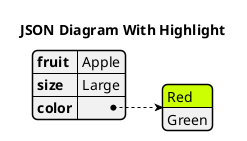 @startjson

!if %variable_exists("$THEME")
title JSON Diagram With Highlight- $THEME theme
!else
title JSON Diagram With Highlight
!endif


#highlight "color" / "0"
{
   "fruit":"Apple",
   "size": "Large",
   "color": ["Red", "Green"]
}
@endjson
